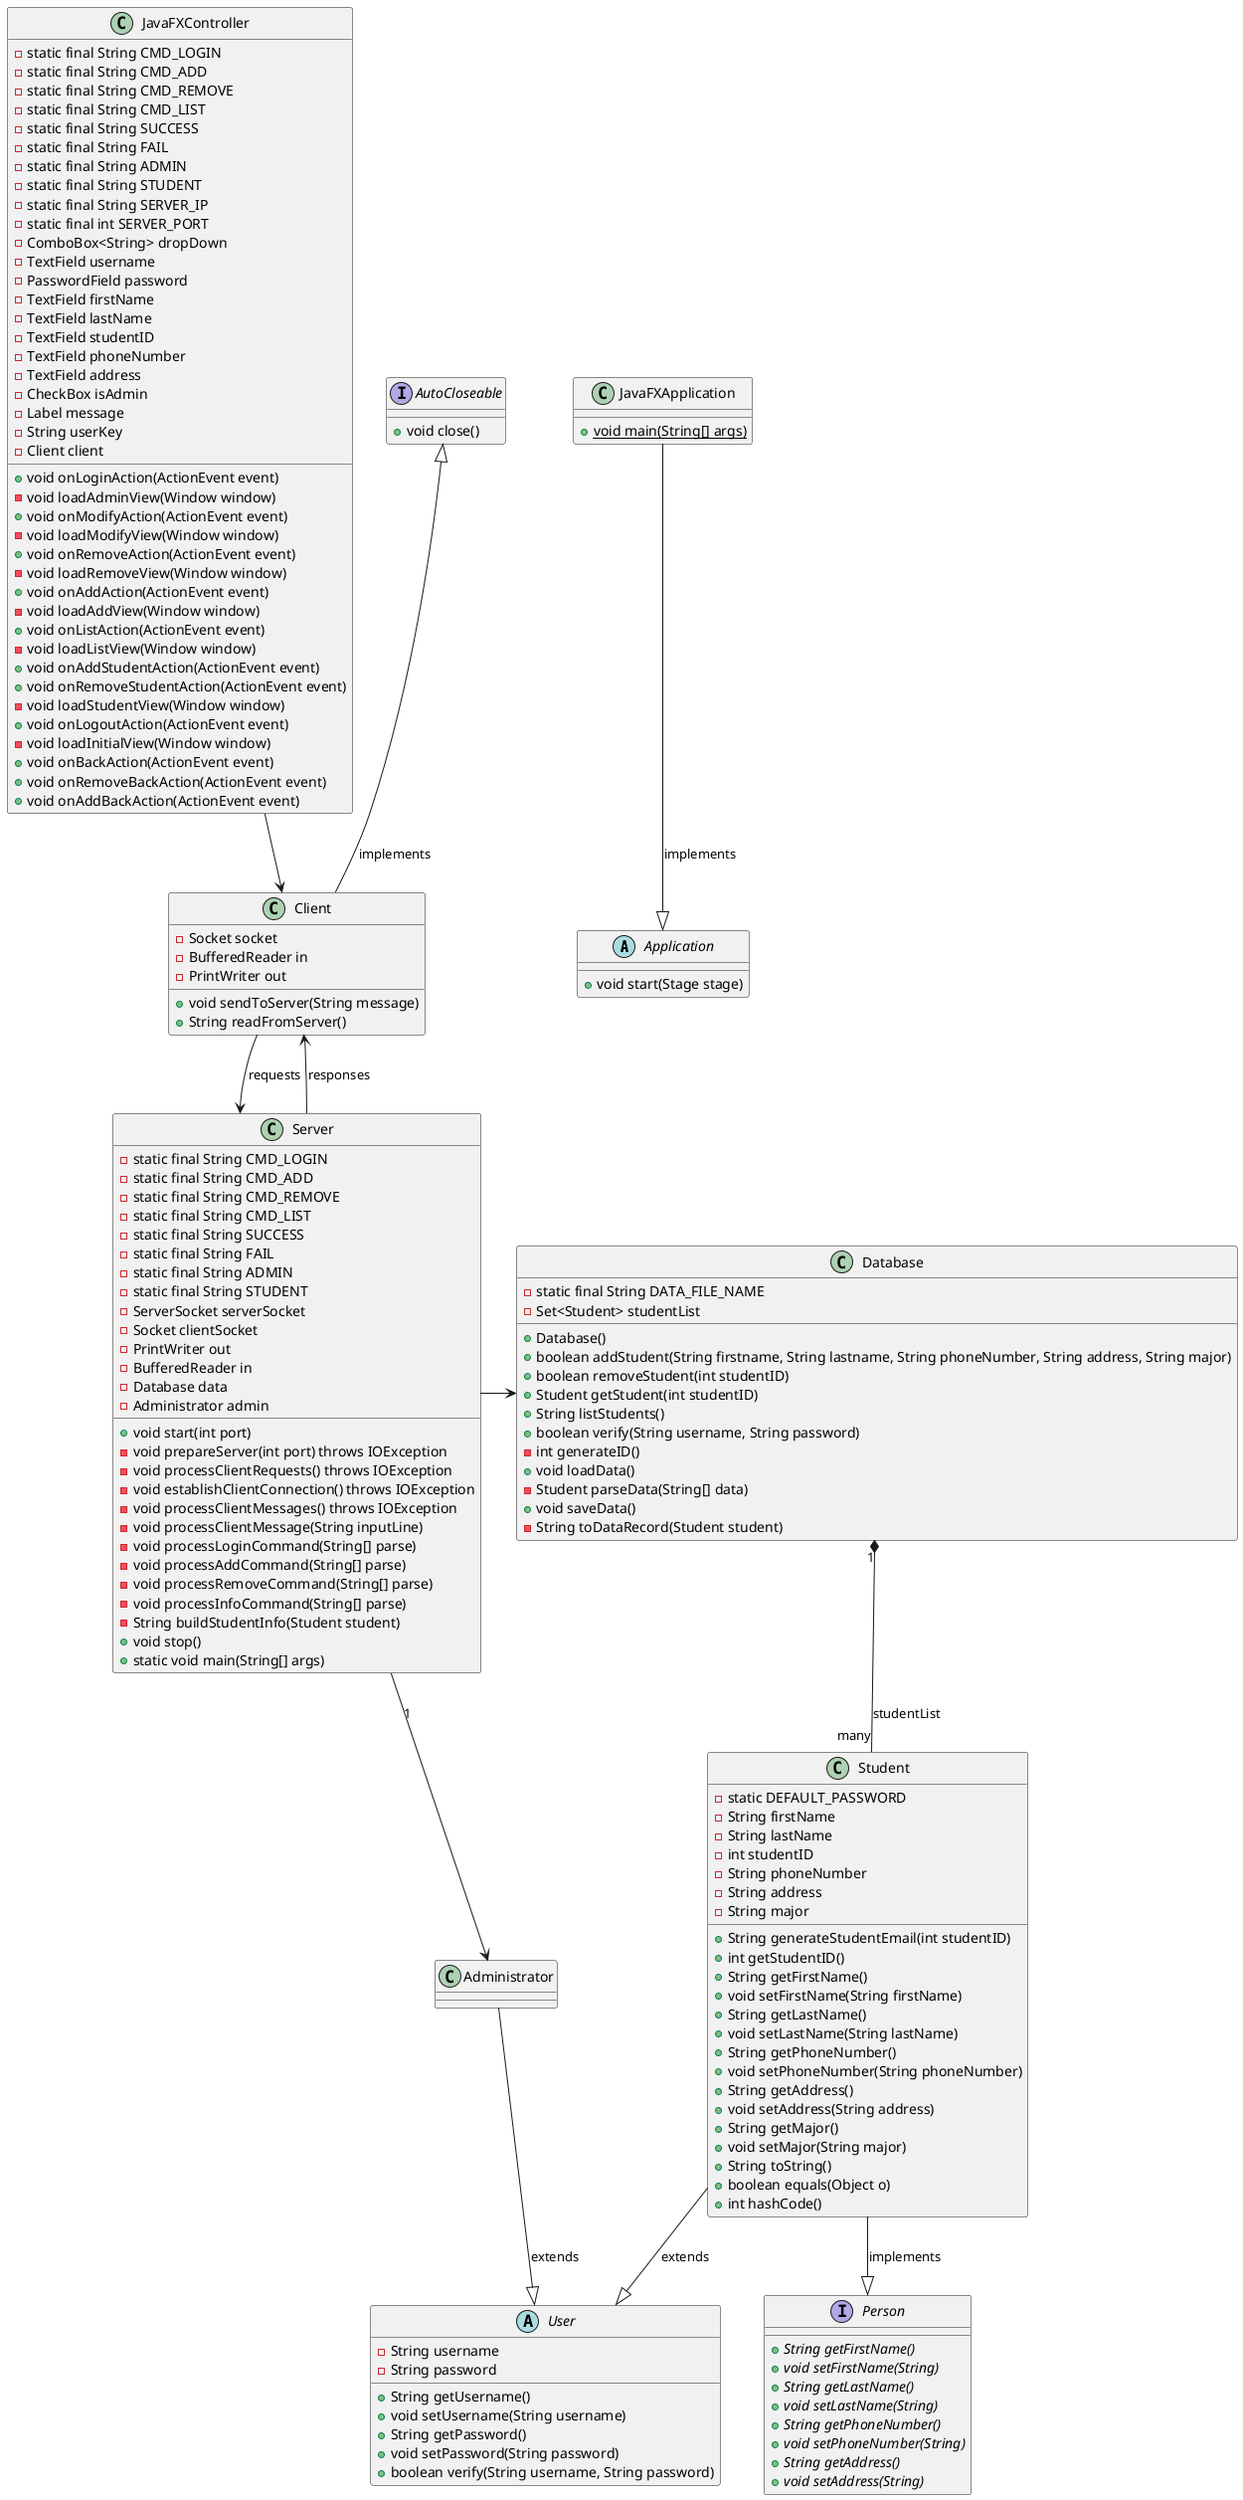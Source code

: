 @startuml
abstract class Application {
    +void start(Stage stage)
}

abstract class User {
    -String username
    -String password
    +String getUsername()
    +void setUsername(String username)
    +String getPassword()
    +void setPassword(String password)
    +boolean verify(String username, String password)
}

interface Person {
    +{abstract} String getFirstName()
    +{abstract} void setFirstName(String)
    +{abstract} String getLastName()
    +{abstract} void setLastName(String)
    +{abstract} String getPhoneNumber()
    +{abstract} void setPhoneNumber(String)
    +{abstract} String getAddress()
    +{abstract} void setAddress(String)
}

class Administrator
class Database {
    -static final String DATA_FILE_NAME
    -Set<Student> studentList
    +Database()
    +boolean addStudent(String firstname, String lastname, String phoneNumber, String address, String major)
    +boolean removeStudent(int studentID)
    +Student getStudent(int studentID)
    +String listStudents()
    +boolean verify(String username, String password)
    -int generateID()
    +void loadData()
    -Student parseData(String[] data)
    +void saveData()
    -String toDataRecord(Student student)
}

class Student {
    -static DEFAULT_PASSWORD
    -String firstName
    -String lastName
    -int studentID
    -String phoneNumber
    -String address
    -String major
    +String generateStudentEmail(int studentID)
    +int getStudentID()
    +String getFirstName()
    +void setFirstName(String firstName)
    +String getLastName()
    +void setLastName(String lastName)
    +String getPhoneNumber()
    +void setPhoneNumber(String phoneNumber)
    +String getAddress()
    +void setAddress(String address)
    +String getMajor()
    +void setMajor(String major)
    +String toString()
    +boolean equals(Object o)
    +int hashCode()
}

class JavaFXApplication {
    +{static} void main(String[] args)
}

class JavaFXController {
    -static final String CMD_LOGIN
    -static final String CMD_ADD
    -static final String CMD_REMOVE
    -static final String CMD_LIST
    -static final String SUCCESS
    -static final String FAIL
    -static final String ADMIN
    -static final String STUDENT
    -static final String SERVER_IP
    -static final int SERVER_PORT
    -ComboBox<String> dropDown
    -TextField username
    -PasswordField password
    -TextField firstName
    -TextField lastName
    -TextField studentID
    -TextField phoneNumber
    -TextField address
    -CheckBox isAdmin
    -Label message
    -String userKey
    -Client client
    +void onLoginAction(ActionEvent event)
    -void loadAdminView(Window window)
    +void onModifyAction(ActionEvent event)
    -void loadModifyView(Window window)
    +void onRemoveAction(ActionEvent event)
    -void loadRemoveView(Window window)
    +void onAddAction(ActionEvent event)
    -void loadAddView(Window window)
    +void onListAction(ActionEvent event)
    -void loadListView(Window window)
    +void onAddStudentAction(ActionEvent event)
    +void onRemoveStudentAction(ActionEvent event)
    -void loadStudentView(Window window)
    +void onLogoutAction(ActionEvent event)
    -void loadInitialView(Window window)
    +void onBackAction(ActionEvent event)
    +void onRemoveBackAction(ActionEvent event)
    +void onAddBackAction(ActionEvent event)
}

class Client {
    -Socket socket
    -BufferedReader in
    -PrintWriter out
    +void sendToServer(String message)
    +String readFromServer()
}

class Server {
    -static final String CMD_LOGIN
    -static final String CMD_ADD
    -static final String CMD_REMOVE
    -static final String CMD_LIST
    -static final String SUCCESS
    -static final String FAIL
    -static final String ADMIN
    -static final String STUDENT
    -ServerSocket serverSocket
    -Socket clientSocket
    -PrintWriter out
    -BufferedReader in
    -Database data
    -Administrator admin
    +void start(int port)
    -void prepareServer(int port) throws IOException
    -void processClientRequests() throws IOException
    -void establishClientConnection() throws IOException
    -void processClientMessages() throws IOException
    -void processClientMessage(String inputLine)
    -void processLoginCommand(String[] parse)
    -void processAddCommand(String[] parse)
    -void processRemoveCommand(String[] parse)
    -void processInfoCommand(String[] parse)
    -String buildStudentInfo(Student student)
    +void stop()
    +static void main(String[] args)
}

interface AutoCloseable {
    +void close()
}

Server -> Database
Server --> Administrator : 1
Database "1" *-- "many" Student : studentList
Student --|> User : extends
Administrator --|> User : extends
Student --|> Person : implements
JavaFXApplication --|> Application : implements
JavaFXController --> Client
Client --> Server : requests
Client <-- Server : responses
AutoCloseable <|-- Client : implements
@enduml
